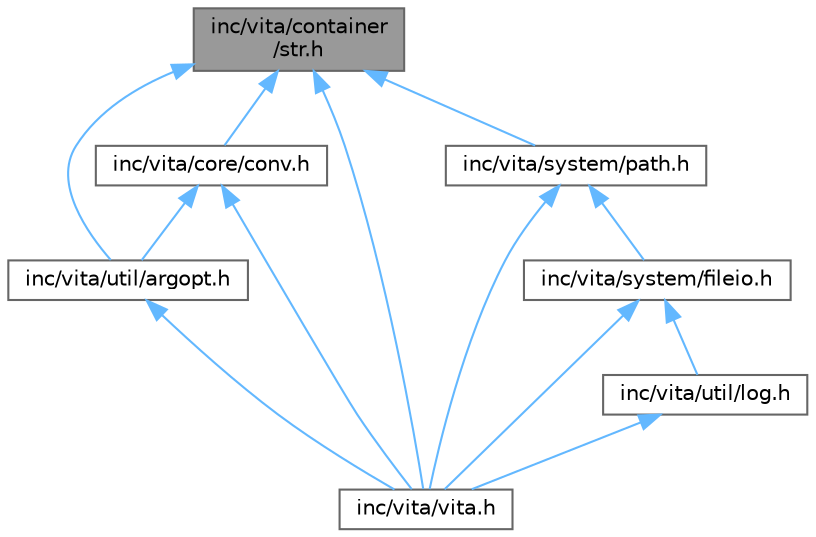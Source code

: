 digraph "inc/vita/container/str.h"
{
 // LATEX_PDF_SIZE
  bgcolor="transparent";
  edge [fontname=Helvetica,fontsize=10,labelfontname=Helvetica,labelfontsize=10];
  node [fontname=Helvetica,fontsize=10,shape=box,height=0.2,width=0.4];
  Node1 [label="inc/vita/container\l/str.h",height=0.2,width=0.4,color="gray40", fillcolor="grey60", style="filled", fontcolor="black",tooltip=" "];
  Node1 -> Node2 [dir="back",color="steelblue1",style="solid"];
  Node2 [label="inc/vita/core/conv.h",height=0.2,width=0.4,color="grey40", fillcolor="white", style="filled",URL="$conv_8h.html",tooltip=" "];
  Node2 -> Node3 [dir="back",color="steelblue1",style="solid"];
  Node3 [label="inc/vita/util/argopt.h",height=0.2,width=0.4,color="grey40", fillcolor="white", style="filled",URL="$argopt_8h.html",tooltip=" "];
  Node3 -> Node4 [dir="back",color="steelblue1",style="solid"];
  Node4 [label="inc/vita/vita.h",height=0.2,width=0.4,color="grey40", fillcolor="white", style="filled",URL="$vita_8h.html",tooltip=" "];
  Node2 -> Node4 [dir="back",color="steelblue1",style="solid"];
  Node1 -> Node5 [dir="back",color="steelblue1",style="solid"];
  Node5 [label="inc/vita/system/path.h",height=0.2,width=0.4,color="grey40", fillcolor="white", style="filled",URL="$path_8h.html",tooltip=" "];
  Node5 -> Node6 [dir="back",color="steelblue1",style="solid"];
  Node6 [label="inc/vita/system/fileio.h",height=0.2,width=0.4,color="grey40", fillcolor="white", style="filled",URL="$fileio_8h.html",tooltip=" "];
  Node6 -> Node7 [dir="back",color="steelblue1",style="solid"];
  Node7 [label="inc/vita/util/log.h",height=0.2,width=0.4,color="grey40", fillcolor="white", style="filled",URL="$log_8h.html",tooltip=" "];
  Node7 -> Node4 [dir="back",color="steelblue1",style="solid"];
  Node6 -> Node4 [dir="back",color="steelblue1",style="solid"];
  Node5 -> Node4 [dir="back",color="steelblue1",style="solid"];
  Node1 -> Node3 [dir="back",color="steelblue1",style="solid"];
  Node1 -> Node4 [dir="back",color="steelblue1",style="solid"];
}
